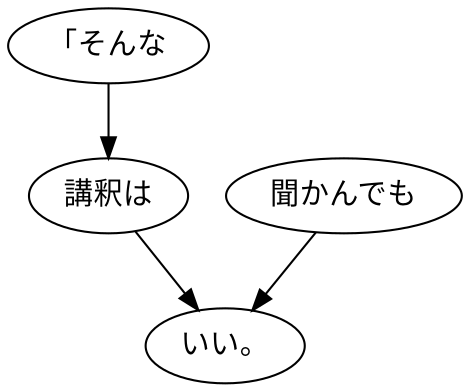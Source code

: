 digraph graph2912 {
	node0 [label="「そんな"];
	node1 [label="講釈は"];
	node2 [label="聞かんでも"];
	node3 [label="いい。"];
	node0 -> node1;
	node1 -> node3;
	node2 -> node3;
}

